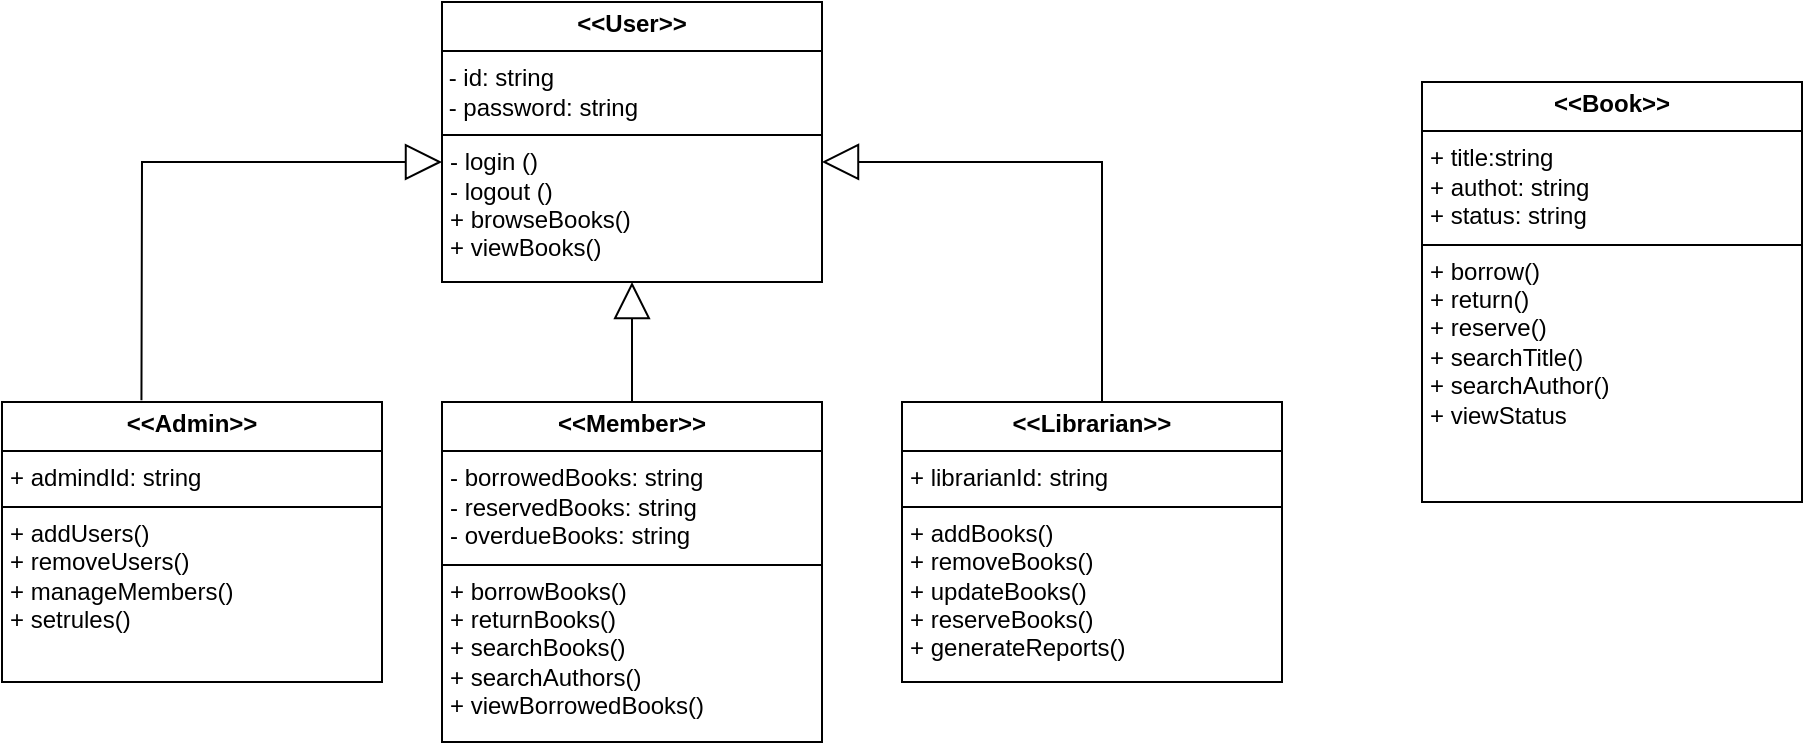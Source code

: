 <mxfile version="26.1.0">
  <diagram name="Page-1" id="3QLhfWF6T-XKI4zq29a1">
    <mxGraphModel dx="1050" dy="530" grid="1" gridSize="10" guides="1" tooltips="1" connect="1" arrows="1" fold="1" page="1" pageScale="1" pageWidth="2000" pageHeight="2000" math="0" shadow="0">
      <root>
        <mxCell id="0" />
        <mxCell id="1" parent="0" />
        <mxCell id="oTouPUASgyn-piril1NB-5" value="&lt;p style=&quot;margin:0px;margin-top:4px;text-align:center;&quot;&gt;&lt;b&gt;&amp;lt;&amp;lt;User&amp;gt;&amp;gt;&lt;/b&gt;&lt;/p&gt;&lt;hr size=&quot;1&quot; style=&quot;border-style:solid;&quot;&gt;&lt;div&gt;&amp;nbsp;- id: string&lt;/div&gt;&lt;div&gt;&amp;nbsp;- password: string&lt;/div&gt;&lt;hr size=&quot;1&quot; style=&quot;border-style:solid;&quot;&gt;&lt;p style=&quot;margin:0px;margin-left:4px;&quot;&gt;- login ()&lt;/p&gt;&lt;p style=&quot;margin:0px;margin-left:4px;&quot;&gt;- logout ()&lt;/p&gt;&lt;p style=&quot;margin:0px;margin-left:4px;&quot;&gt;+ browseBooks()&lt;/p&gt;&lt;p style=&quot;margin:0px;margin-left:4px;&quot;&gt;+ viewBooks()&lt;/p&gt;&lt;p style=&quot;margin:0px;margin-left:4px;&quot;&gt;&lt;br&gt;&lt;/p&gt;" style="verticalAlign=top;align=left;overflow=fill;html=1;whiteSpace=wrap;" vertex="1" parent="1">
          <mxGeometry x="470" y="40" width="190" height="140" as="geometry" />
        </mxCell>
        <mxCell id="oTouPUASgyn-piril1NB-6" value="&lt;p style=&quot;margin:0px;margin-top:4px;text-align:center;&quot;&gt;&lt;b&gt;&amp;lt;&amp;lt;Admin&amp;gt;&amp;gt;&lt;/b&gt;&lt;/p&gt;&lt;hr size=&quot;1&quot; style=&quot;border-style:solid;&quot;&gt;&lt;p style=&quot;margin:0px;margin-left:4px;&quot;&gt;+ admindId: string&lt;/p&gt;&lt;hr size=&quot;1&quot; style=&quot;border-style:solid;&quot;&gt;&lt;p style=&quot;margin:0px;margin-left:4px;&quot;&gt;+ addUsers()&lt;/p&gt;&lt;p style=&quot;margin:0px;margin-left:4px;&quot;&gt;+ removeUsers()&lt;/p&gt;&lt;p style=&quot;margin:0px;margin-left:4px;&quot;&gt;+ manageMembers()&lt;/p&gt;&lt;p style=&quot;margin:0px;margin-left:4px;&quot;&gt;+ setrules()&lt;/p&gt;" style="verticalAlign=top;align=left;overflow=fill;html=1;whiteSpace=wrap;" vertex="1" parent="1">
          <mxGeometry x="250" y="240" width="190" height="140" as="geometry" />
        </mxCell>
        <mxCell id="oTouPUASgyn-piril1NB-7" value="&lt;p style=&quot;margin:0px;margin-top:4px;text-align:center;&quot;&gt;&lt;b&gt;&amp;lt;&amp;lt;Member&amp;gt;&amp;gt;&lt;/b&gt;&lt;/p&gt;&lt;hr size=&quot;1&quot; style=&quot;border-style:solid;&quot;&gt;&lt;p style=&quot;margin:0px;margin-left:4px;&quot;&gt;- borrowedBooks: string&lt;br&gt;- reservedBooks: string&lt;/p&gt;&lt;p style=&quot;margin:0px;margin-left:4px;&quot;&gt;- overdueBooks: string&lt;/p&gt;&lt;hr size=&quot;1&quot; style=&quot;border-style:solid;&quot;&gt;&lt;p style=&quot;margin:0px;margin-left:4px;&quot;&gt;+ borrowBooks()&lt;/p&gt;&lt;p style=&quot;margin:0px;margin-left:4px;&quot;&gt;+ returnBooks()&lt;/p&gt;&lt;p style=&quot;margin:0px;margin-left:4px;&quot;&gt;+ searchBooks()&lt;/p&gt;&lt;p style=&quot;margin:0px;margin-left:4px;&quot;&gt;+ searchAuthors()&lt;/p&gt;&lt;p style=&quot;margin:0px;margin-left:4px;&quot;&gt;+ viewBorrowedBooks()&lt;/p&gt;" style="verticalAlign=top;align=left;overflow=fill;html=1;whiteSpace=wrap;" vertex="1" parent="1">
          <mxGeometry x="470" y="240" width="190" height="170" as="geometry" />
        </mxCell>
        <mxCell id="oTouPUASgyn-piril1NB-8" value="&lt;p style=&quot;margin:0px;margin-top:4px;text-align:center;&quot;&gt;&lt;b&gt;&amp;lt;&amp;lt;Librarian&amp;gt;&amp;gt;&lt;/b&gt;&lt;/p&gt;&lt;hr size=&quot;1&quot; style=&quot;border-style:solid;&quot;&gt;&lt;p style=&quot;margin:0px;margin-left:4px;&quot;&gt;+ librarianId: string&lt;/p&gt;&lt;hr size=&quot;1&quot; style=&quot;border-style:solid;&quot;&gt;&lt;p style=&quot;margin:0px;margin-left:4px;&quot;&gt;+ addBooks()&lt;/p&gt;&lt;p style=&quot;margin:0px;margin-left:4px;&quot;&gt;+ removeBooks()&lt;/p&gt;&lt;p style=&quot;margin:0px;margin-left:4px;&quot;&gt;+ updateBooks()&lt;/p&gt;&lt;p style=&quot;margin:0px;margin-left:4px;&quot;&gt;+ reserveBooks()&lt;/p&gt;&lt;p style=&quot;margin:0px;margin-left:4px;&quot;&gt;+ generateReports()&lt;/p&gt;" style="verticalAlign=top;align=left;overflow=fill;html=1;whiteSpace=wrap;" vertex="1" parent="1">
          <mxGeometry x="700" y="240" width="190" height="140" as="geometry" />
        </mxCell>
        <mxCell id="oTouPUASgyn-piril1NB-9" value="" style="endArrow=block;endSize=16;endFill=0;html=1;rounded=0;entryX=0.5;entryY=1;entryDx=0;entryDy=0;" edge="1" parent="1" target="oTouPUASgyn-piril1NB-5">
          <mxGeometry width="160" relative="1" as="geometry">
            <mxPoint x="565" y="240" as="sourcePoint" />
            <mxPoint x="700" y="230" as="targetPoint" />
          </mxGeometry>
        </mxCell>
        <mxCell id="oTouPUASgyn-piril1NB-10" value="" style="endArrow=block;endSize=16;endFill=0;html=1;rounded=0;exitX=0.367;exitY=-0.006;exitDx=0;exitDy=0;exitPerimeter=0;" edge="1" parent="1" source="oTouPUASgyn-piril1NB-6">
          <mxGeometry width="160" relative="1" as="geometry">
            <mxPoint x="320" y="230" as="sourcePoint" />
            <mxPoint x="470" y="120" as="targetPoint" />
            <Array as="points">
              <mxPoint x="320" y="120" />
            </Array>
          </mxGeometry>
        </mxCell>
        <mxCell id="oTouPUASgyn-piril1NB-11" value="" style="endArrow=block;endSize=16;endFill=0;html=1;rounded=0;entryX=1;entryY=0.571;entryDx=0;entryDy=0;entryPerimeter=0;" edge="1" parent="1" target="oTouPUASgyn-piril1NB-5">
          <mxGeometry width="160" relative="1" as="geometry">
            <mxPoint x="800" y="240" as="sourcePoint" />
            <mxPoint x="780" y="90" as="targetPoint" />
            <Array as="points">
              <mxPoint x="800" y="120" />
            </Array>
          </mxGeometry>
        </mxCell>
        <mxCell id="oTouPUASgyn-piril1NB-13" value="&lt;p style=&quot;margin:0px;margin-top:4px;text-align:center;&quot;&gt;&lt;b&gt;&amp;lt;&amp;lt;Book&amp;gt;&amp;gt;&lt;/b&gt;&lt;/p&gt;&lt;hr size=&quot;1&quot; style=&quot;border-style:solid;&quot;&gt;&lt;p style=&quot;margin:0px;margin-left:4px;&quot;&gt;+ title:string&lt;/p&gt;&lt;p style=&quot;margin:0px;margin-left:4px;&quot;&gt;+ authot: string&lt;/p&gt;&lt;p style=&quot;margin:0px;margin-left:4px;&quot;&gt;+ status: string&lt;/p&gt;&lt;hr size=&quot;1&quot; style=&quot;border-style:solid;&quot;&gt;&lt;p style=&quot;margin:0px;margin-left:4px;&quot;&gt;+ borrow()&lt;/p&gt;&lt;p style=&quot;margin:0px;margin-left:4px;&quot;&gt;+ return()&lt;/p&gt;&lt;p style=&quot;margin:0px;margin-left:4px;&quot;&gt;+ reserve()&lt;/p&gt;&lt;p style=&quot;margin:0px;margin-left:4px;&quot;&gt;+ searchTitle()&lt;/p&gt;&lt;p style=&quot;margin:0px;margin-left:4px;&quot;&gt;+ searchAuthor()&lt;/p&gt;&lt;p style=&quot;margin:0px;margin-left:4px;&quot;&gt;+ viewStatus&lt;/p&gt;" style="verticalAlign=top;align=left;overflow=fill;html=1;whiteSpace=wrap;" vertex="1" parent="1">
          <mxGeometry x="960" y="80" width="190" height="210" as="geometry" />
        </mxCell>
      </root>
    </mxGraphModel>
  </diagram>
</mxfile>
